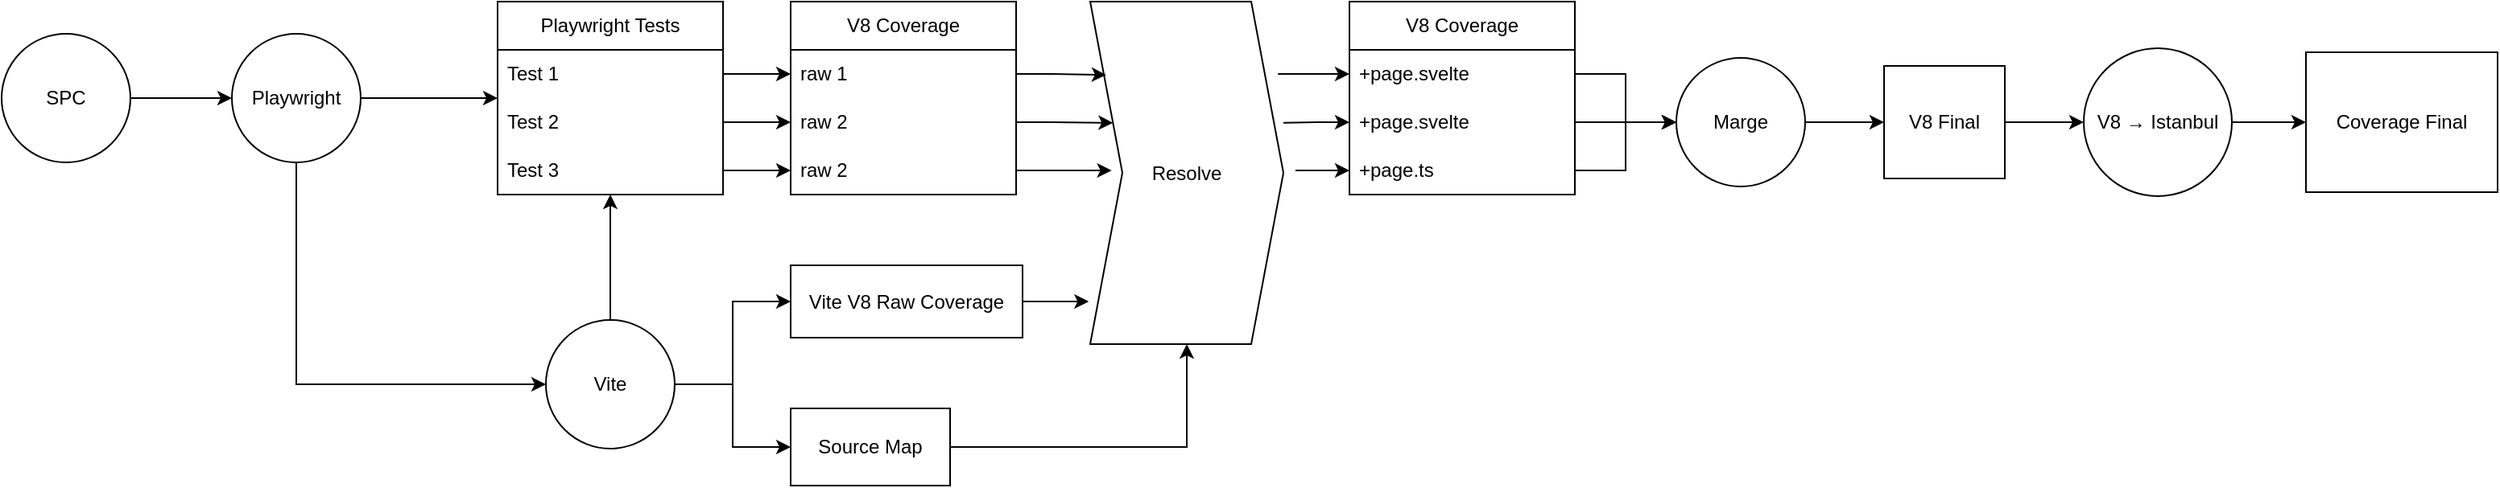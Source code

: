 <mxfile version="22.1.11" type="device">
  <diagram name="Page-1" id="MbIYfYbrqt0S2vGhD3i5">
    <mxGraphModel dx="1990" dy="1212" grid="0" gridSize="10" guides="1" tooltips="1" connect="1" arrows="1" fold="1" page="0" pageScale="1" pageWidth="850" pageHeight="1100" math="0" shadow="0">
      <root>
        <mxCell id="0" />
        <mxCell id="1" parent="0" />
        <mxCell id="XEjjx_XyeDgyVJRFvH9r-1" value="Playwright Tests" style="swimlane;fontStyle=0;childLayout=stackLayout;horizontal=1;startSize=30;horizontalStack=0;resizeParent=1;resizeParentMax=0;resizeLast=0;collapsible=1;marginBottom=0;whiteSpace=wrap;html=1;" vertex="1" parent="1">
          <mxGeometry x="67" y="271" width="140" height="120" as="geometry" />
        </mxCell>
        <mxCell id="XEjjx_XyeDgyVJRFvH9r-2" value="Test 1" style="text;strokeColor=none;fillColor=none;align=left;verticalAlign=middle;spacingLeft=4;spacingRight=4;overflow=hidden;points=[[0,0.5],[1,0.5]];portConstraint=eastwest;rotatable=0;whiteSpace=wrap;html=1;" vertex="1" parent="XEjjx_XyeDgyVJRFvH9r-1">
          <mxGeometry y="30" width="140" height="30" as="geometry" />
        </mxCell>
        <mxCell id="XEjjx_XyeDgyVJRFvH9r-3" value="Test 2" style="text;strokeColor=none;fillColor=none;align=left;verticalAlign=middle;spacingLeft=4;spacingRight=4;overflow=hidden;points=[[0,0.5],[1,0.5]];portConstraint=eastwest;rotatable=0;whiteSpace=wrap;html=1;" vertex="1" parent="XEjjx_XyeDgyVJRFvH9r-1">
          <mxGeometry y="60" width="140" height="30" as="geometry" />
        </mxCell>
        <mxCell id="XEjjx_XyeDgyVJRFvH9r-4" value="Test 3" style="text;strokeColor=none;fillColor=none;align=left;verticalAlign=middle;spacingLeft=4;spacingRight=4;overflow=hidden;points=[[0,0.5],[1,0.5]];portConstraint=eastwest;rotatable=0;whiteSpace=wrap;html=1;" vertex="1" parent="XEjjx_XyeDgyVJRFvH9r-1">
          <mxGeometry y="90" width="140" height="30" as="geometry" />
        </mxCell>
        <mxCell id="XEjjx_XyeDgyVJRFvH9r-12" value="V8 Coverage" style="swimlane;fontStyle=0;childLayout=stackLayout;horizontal=1;startSize=30;horizontalStack=0;resizeParent=1;resizeParentMax=0;resizeLast=0;collapsible=1;marginBottom=0;whiteSpace=wrap;html=1;" vertex="1" parent="1">
          <mxGeometry x="249" y="271" width="140" height="120" as="geometry" />
        </mxCell>
        <mxCell id="XEjjx_XyeDgyVJRFvH9r-13" value="raw 1" style="text;strokeColor=none;fillColor=none;align=left;verticalAlign=middle;spacingLeft=4;spacingRight=4;overflow=hidden;points=[[0,0.5],[1,0.5]];portConstraint=eastwest;rotatable=0;whiteSpace=wrap;html=1;" vertex="1" parent="XEjjx_XyeDgyVJRFvH9r-12">
          <mxGeometry y="30" width="140" height="30" as="geometry" />
        </mxCell>
        <mxCell id="XEjjx_XyeDgyVJRFvH9r-14" value="raw 2" style="text;strokeColor=none;fillColor=none;align=left;verticalAlign=middle;spacingLeft=4;spacingRight=4;overflow=hidden;points=[[0,0.5],[1,0.5]];portConstraint=eastwest;rotatable=0;whiteSpace=wrap;html=1;" vertex="1" parent="XEjjx_XyeDgyVJRFvH9r-12">
          <mxGeometry y="60" width="140" height="30" as="geometry" />
        </mxCell>
        <mxCell id="XEjjx_XyeDgyVJRFvH9r-15" value="raw 2" style="text;strokeColor=none;fillColor=none;align=left;verticalAlign=middle;spacingLeft=4;spacingRight=4;overflow=hidden;points=[[0,0.5],[1,0.5]];portConstraint=eastwest;rotatable=0;whiteSpace=wrap;html=1;" vertex="1" parent="XEjjx_XyeDgyVJRFvH9r-12">
          <mxGeometry y="90" width="140" height="30" as="geometry" />
        </mxCell>
        <mxCell id="XEjjx_XyeDgyVJRFvH9r-16" style="edgeStyle=orthogonalEdgeStyle;rounded=0;orthogonalLoop=1;jettySize=auto;html=1;" edge="1" parent="1" source="XEjjx_XyeDgyVJRFvH9r-2" target="XEjjx_XyeDgyVJRFvH9r-13">
          <mxGeometry relative="1" as="geometry" />
        </mxCell>
        <mxCell id="XEjjx_XyeDgyVJRFvH9r-17" style="edgeStyle=orthogonalEdgeStyle;rounded=0;orthogonalLoop=1;jettySize=auto;html=1;" edge="1" parent="1" source="XEjjx_XyeDgyVJRFvH9r-3" target="XEjjx_XyeDgyVJRFvH9r-14">
          <mxGeometry relative="1" as="geometry" />
        </mxCell>
        <mxCell id="XEjjx_XyeDgyVJRFvH9r-19" style="edgeStyle=orthogonalEdgeStyle;rounded=0;orthogonalLoop=1;jettySize=auto;html=1;" edge="1" parent="1" source="XEjjx_XyeDgyVJRFvH9r-4" target="XEjjx_XyeDgyVJRFvH9r-15">
          <mxGeometry relative="1" as="geometry" />
        </mxCell>
        <mxCell id="XEjjx_XyeDgyVJRFvH9r-29" style="edgeStyle=orthogonalEdgeStyle;rounded=0;orthogonalLoop=1;jettySize=auto;html=1;" edge="1" parent="1" source="XEjjx_XyeDgyVJRFvH9r-26" target="XEjjx_XyeDgyVJRFvH9r-1">
          <mxGeometry relative="1" as="geometry" />
        </mxCell>
        <mxCell id="XEjjx_XyeDgyVJRFvH9r-30" style="edgeStyle=orthogonalEdgeStyle;rounded=0;orthogonalLoop=1;jettySize=auto;html=1;exitX=0.5;exitY=1;exitDx=0;exitDy=0;entryX=0;entryY=0.5;entryDx=0;entryDy=0;" edge="1" parent="1" source="XEjjx_XyeDgyVJRFvH9r-26" target="XEjjx_XyeDgyVJRFvH9r-27">
          <mxGeometry relative="1" as="geometry" />
        </mxCell>
        <mxCell id="XEjjx_XyeDgyVJRFvH9r-26" value="Playwright" style="ellipse;whiteSpace=wrap;html=1;aspect=fixed;" vertex="1" parent="1">
          <mxGeometry x="-98" y="291" width="80" height="80" as="geometry" />
        </mxCell>
        <mxCell id="XEjjx_XyeDgyVJRFvH9r-33" style="edgeStyle=orthogonalEdgeStyle;rounded=0;orthogonalLoop=1;jettySize=auto;html=1;" edge="1" parent="1" source="XEjjx_XyeDgyVJRFvH9r-27" target="XEjjx_XyeDgyVJRFvH9r-32">
          <mxGeometry relative="1" as="geometry" />
        </mxCell>
        <mxCell id="XEjjx_XyeDgyVJRFvH9r-37" style="edgeStyle=orthogonalEdgeStyle;rounded=0;orthogonalLoop=1;jettySize=auto;html=1;" edge="1" parent="1" source="XEjjx_XyeDgyVJRFvH9r-27" target="XEjjx_XyeDgyVJRFvH9r-36">
          <mxGeometry relative="1" as="geometry" />
        </mxCell>
        <mxCell id="XEjjx_XyeDgyVJRFvH9r-77" style="edgeStyle=orthogonalEdgeStyle;rounded=0;orthogonalLoop=1;jettySize=auto;html=1;" edge="1" parent="1" source="XEjjx_XyeDgyVJRFvH9r-27" target="XEjjx_XyeDgyVJRFvH9r-1">
          <mxGeometry relative="1" as="geometry" />
        </mxCell>
        <mxCell id="XEjjx_XyeDgyVJRFvH9r-27" value="Vite" style="ellipse;whiteSpace=wrap;html=1;" vertex="1" parent="1">
          <mxGeometry x="97" y="469" width="80" height="80" as="geometry" />
        </mxCell>
        <mxCell id="XEjjx_XyeDgyVJRFvH9r-57" style="edgeStyle=orthogonalEdgeStyle;rounded=0;orthogonalLoop=1;jettySize=auto;html=1;" edge="1" parent="1" source="XEjjx_XyeDgyVJRFvH9r-32">
          <mxGeometry relative="1" as="geometry">
            <mxPoint x="434.167" y="457.5" as="targetPoint" />
          </mxGeometry>
        </mxCell>
        <mxCell id="XEjjx_XyeDgyVJRFvH9r-32" value="Vite V8 Raw Coverage" style="whiteSpace=wrap;html=1;" vertex="1" parent="1">
          <mxGeometry x="249" y="435" width="144" height="45" as="geometry" />
        </mxCell>
        <mxCell id="XEjjx_XyeDgyVJRFvH9r-35" style="edgeStyle=orthogonalEdgeStyle;rounded=0;orthogonalLoop=1;jettySize=auto;html=1;" edge="1" parent="1" source="XEjjx_XyeDgyVJRFvH9r-34" target="XEjjx_XyeDgyVJRFvH9r-26">
          <mxGeometry relative="1" as="geometry" />
        </mxCell>
        <mxCell id="XEjjx_XyeDgyVJRFvH9r-34" value="SPC" style="ellipse;whiteSpace=wrap;html=1;" vertex="1" parent="1">
          <mxGeometry x="-241" y="291" width="80" height="80" as="geometry" />
        </mxCell>
        <mxCell id="XEjjx_XyeDgyVJRFvH9r-58" style="edgeStyle=orthogonalEdgeStyle;rounded=0;orthogonalLoop=1;jettySize=auto;html=1;" edge="1" parent="1" source="XEjjx_XyeDgyVJRFvH9r-36" target="XEjjx_XyeDgyVJRFvH9r-45">
          <mxGeometry relative="1" as="geometry" />
        </mxCell>
        <mxCell id="XEjjx_XyeDgyVJRFvH9r-36" value="Source Map" style="whiteSpace=wrap;html=1;" vertex="1" parent="1">
          <mxGeometry x="249" y="524" width="99" height="48" as="geometry" />
        </mxCell>
        <mxCell id="XEjjx_XyeDgyVJRFvH9r-41" value="V8 Coverage" style="swimlane;fontStyle=0;childLayout=stackLayout;horizontal=1;startSize=30;horizontalStack=0;resizeParent=1;resizeParentMax=0;resizeLast=0;collapsible=1;marginBottom=0;whiteSpace=wrap;html=1;" vertex="1" parent="1">
          <mxGeometry x="596" y="271" width="140" height="120" as="geometry" />
        </mxCell>
        <mxCell id="XEjjx_XyeDgyVJRFvH9r-42" value="+page.svelte" style="text;strokeColor=none;fillColor=none;align=left;verticalAlign=middle;spacingLeft=4;spacingRight=4;overflow=hidden;points=[[0,0.5],[1,0.5]];portConstraint=eastwest;rotatable=0;whiteSpace=wrap;html=1;" vertex="1" parent="XEjjx_XyeDgyVJRFvH9r-41">
          <mxGeometry y="30" width="140" height="30" as="geometry" />
        </mxCell>
        <mxCell id="XEjjx_XyeDgyVJRFvH9r-43" value="+page.svelte" style="text;strokeColor=none;fillColor=none;align=left;verticalAlign=middle;spacingLeft=4;spacingRight=4;overflow=hidden;points=[[0,0.5],[1,0.5]];portConstraint=eastwest;rotatable=0;whiteSpace=wrap;html=1;" vertex="1" parent="XEjjx_XyeDgyVJRFvH9r-41">
          <mxGeometry y="60" width="140" height="30" as="geometry" />
        </mxCell>
        <mxCell id="XEjjx_XyeDgyVJRFvH9r-61" style="edgeStyle=orthogonalEdgeStyle;rounded=0;orthogonalLoop=1;jettySize=auto;html=1;startArrow=classic;startFill=1;endArrow=none;endFill=0;" edge="1" parent="XEjjx_XyeDgyVJRFvH9r-41" source="XEjjx_XyeDgyVJRFvH9r-44">
          <mxGeometry relative="1" as="geometry">
            <mxPoint x="-33.5" y="105.0" as="targetPoint" />
          </mxGeometry>
        </mxCell>
        <mxCell id="XEjjx_XyeDgyVJRFvH9r-44" value="+page.ts" style="text;strokeColor=none;fillColor=none;align=left;verticalAlign=middle;spacingLeft=4;spacingRight=4;overflow=hidden;points=[[0,0.5],[1,0.5]];portConstraint=eastwest;rotatable=0;whiteSpace=wrap;html=1;" vertex="1" parent="XEjjx_XyeDgyVJRFvH9r-41">
          <mxGeometry y="90" width="140" height="30" as="geometry" />
        </mxCell>
        <mxCell id="XEjjx_XyeDgyVJRFvH9r-45" value="Resolve" style="shape=step;perimeter=stepPerimeter;whiteSpace=wrap;html=1;fixedSize=1;" vertex="1" parent="1">
          <mxGeometry x="435" y="271" width="120" height="213" as="geometry" />
        </mxCell>
        <mxCell id="XEjjx_XyeDgyVJRFvH9r-54" style="edgeStyle=orthogonalEdgeStyle;rounded=0;orthogonalLoop=1;jettySize=auto;html=1;entryX=0.083;entryY=0.214;entryDx=0;entryDy=0;entryPerimeter=0;" edge="1" parent="1" source="XEjjx_XyeDgyVJRFvH9r-13" target="XEjjx_XyeDgyVJRFvH9r-45">
          <mxGeometry relative="1" as="geometry" />
        </mxCell>
        <mxCell id="XEjjx_XyeDgyVJRFvH9r-55" style="edgeStyle=orthogonalEdgeStyle;rounded=0;orthogonalLoop=1;jettySize=auto;html=1;entryX=0.118;entryY=0.354;entryDx=0;entryDy=0;entryPerimeter=0;" edge="1" parent="1" source="XEjjx_XyeDgyVJRFvH9r-14" target="XEjjx_XyeDgyVJRFvH9r-45">
          <mxGeometry relative="1" as="geometry" />
        </mxCell>
        <mxCell id="XEjjx_XyeDgyVJRFvH9r-56" style="edgeStyle=orthogonalEdgeStyle;rounded=0;orthogonalLoop=1;jettySize=auto;html=1;entryX=0.111;entryY=0.493;entryDx=0;entryDy=0;entryPerimeter=0;" edge="1" parent="1" source="XEjjx_XyeDgyVJRFvH9r-15" target="XEjjx_XyeDgyVJRFvH9r-45">
          <mxGeometry relative="1" as="geometry" />
        </mxCell>
        <mxCell id="XEjjx_XyeDgyVJRFvH9r-59" style="edgeStyle=orthogonalEdgeStyle;rounded=0;orthogonalLoop=1;jettySize=auto;html=1;entryX=0.972;entryY=0.211;entryDx=0;entryDy=0;entryPerimeter=0;startArrow=classic;startFill=1;endArrow=none;endFill=0;" edge="1" parent="1" source="XEjjx_XyeDgyVJRFvH9r-42" target="XEjjx_XyeDgyVJRFvH9r-45">
          <mxGeometry relative="1" as="geometry" />
        </mxCell>
        <mxCell id="XEjjx_XyeDgyVJRFvH9r-60" style="edgeStyle=orthogonalEdgeStyle;rounded=0;orthogonalLoop=1;jettySize=auto;html=1;entryX=1;entryY=0.354;entryDx=0;entryDy=0;entryPerimeter=0;startArrow=classic;startFill=1;endArrow=none;endFill=0;" edge="1" parent="1" source="XEjjx_XyeDgyVJRFvH9r-43" target="XEjjx_XyeDgyVJRFvH9r-45">
          <mxGeometry relative="1" as="geometry" />
        </mxCell>
        <mxCell id="XEjjx_XyeDgyVJRFvH9r-72" value="" style="edgeStyle=orthogonalEdgeStyle;rounded=0;orthogonalLoop=1;jettySize=auto;html=1;" edge="1" parent="1" source="XEjjx_XyeDgyVJRFvH9r-62" target="XEjjx_XyeDgyVJRFvH9r-71">
          <mxGeometry relative="1" as="geometry" />
        </mxCell>
        <mxCell id="XEjjx_XyeDgyVJRFvH9r-62" value="Marge" style="ellipse;whiteSpace=wrap;html=1;" vertex="1" parent="1">
          <mxGeometry x="799" y="306" width="80" height="80" as="geometry" />
        </mxCell>
        <mxCell id="XEjjx_XyeDgyVJRFvH9r-63" style="edgeStyle=orthogonalEdgeStyle;rounded=0;orthogonalLoop=1;jettySize=auto;html=1;" edge="1" parent="1" source="XEjjx_XyeDgyVJRFvH9r-42" target="XEjjx_XyeDgyVJRFvH9r-62">
          <mxGeometry relative="1" as="geometry" />
        </mxCell>
        <mxCell id="XEjjx_XyeDgyVJRFvH9r-64" style="edgeStyle=orthogonalEdgeStyle;rounded=0;orthogonalLoop=1;jettySize=auto;html=1;" edge="1" parent="1" source="XEjjx_XyeDgyVJRFvH9r-43" target="XEjjx_XyeDgyVJRFvH9r-62">
          <mxGeometry relative="1" as="geometry" />
        </mxCell>
        <mxCell id="XEjjx_XyeDgyVJRFvH9r-65" style="edgeStyle=orthogonalEdgeStyle;rounded=0;orthogonalLoop=1;jettySize=auto;html=1;" edge="1" parent="1" source="XEjjx_XyeDgyVJRFvH9r-44" target="XEjjx_XyeDgyVJRFvH9r-62">
          <mxGeometry relative="1" as="geometry" />
        </mxCell>
        <mxCell id="XEjjx_XyeDgyVJRFvH9r-74" style="edgeStyle=orthogonalEdgeStyle;rounded=0;orthogonalLoop=1;jettySize=auto;html=1;" edge="1" parent="1" source="XEjjx_XyeDgyVJRFvH9r-71" target="XEjjx_XyeDgyVJRFvH9r-73">
          <mxGeometry relative="1" as="geometry" />
        </mxCell>
        <mxCell id="XEjjx_XyeDgyVJRFvH9r-71" value="V8 Final" style="whiteSpace=wrap;html=1;" vertex="1" parent="1">
          <mxGeometry x="928" y="311" width="75" height="70" as="geometry" />
        </mxCell>
        <mxCell id="XEjjx_XyeDgyVJRFvH9r-76" style="edgeStyle=orthogonalEdgeStyle;rounded=0;orthogonalLoop=1;jettySize=auto;html=1;" edge="1" parent="1" source="XEjjx_XyeDgyVJRFvH9r-73" target="XEjjx_XyeDgyVJRFvH9r-75">
          <mxGeometry relative="1" as="geometry" />
        </mxCell>
        <mxCell id="XEjjx_XyeDgyVJRFvH9r-73" value="V8 → Istanbul" style="ellipse;whiteSpace=wrap;html=1;" vertex="1" parent="1">
          <mxGeometry x="1052" y="300" width="92" height="92" as="geometry" />
        </mxCell>
        <mxCell id="XEjjx_XyeDgyVJRFvH9r-75" value="Coverage Final" style="whiteSpace=wrap;html=1;" vertex="1" parent="1">
          <mxGeometry x="1190" y="302.5" width="119" height="87" as="geometry" />
        </mxCell>
      </root>
    </mxGraphModel>
  </diagram>
</mxfile>
